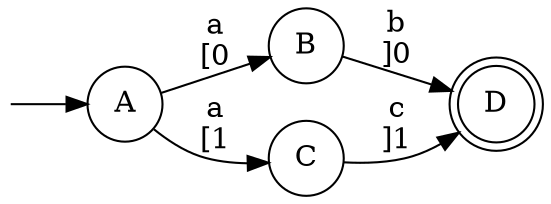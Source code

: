 digraph {
    rankdir = "LR"
    node [shape=circle]
    Q0 [style=invisible, height=0, width=0, fixedsize=true]
    Q0 -> A
    A -> B [label="a\n[0"];
    A -> C [label="a\n[1"];
    B -> D [label="b\n]0"];
    C -> D [label="c\n]1"];

    D [shape=doublecircle];
}
